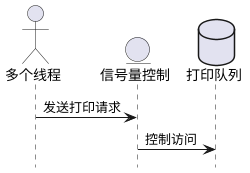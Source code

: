 @startuml
hide footbox
actor "多个线程" as threads
entity "信号量控制" as semaphore
database "打印队列" as queue

threads -> semaphore : 发送打印请求
semaphore -> queue : 控制访问
@enduml
